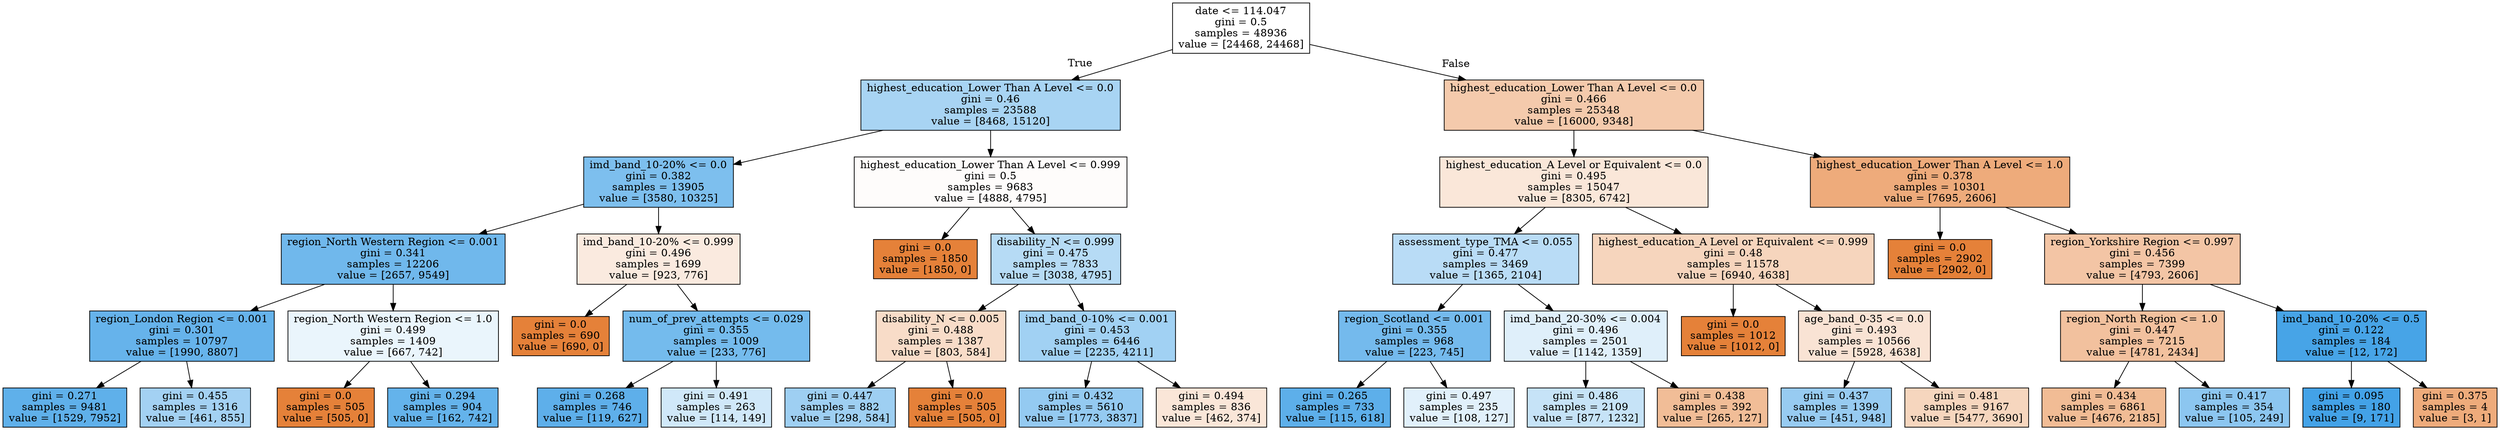 digraph Tree {
node [shape=box, style="filled", color="black"] ;
0 [label="date <= 114.047\ngini = 0.5\nsamples = 48936\nvalue = [24468, 24468]", fillcolor="#e5813900"] ;
1 [label="highest_education_Lower Than A Level <= 0.0\ngini = 0.46\nsamples = 23588\nvalue = [8468, 15120]", fillcolor="#399de570"] ;
0 -> 1 [labeldistance=2.5, labelangle=45, headlabel="True"] ;
2 [label="imd_band_10-20% <= 0.0\ngini = 0.382\nsamples = 13905\nvalue = [3580, 10325]", fillcolor="#399de5a7"] ;
1 -> 2 ;
3 [label="region_North Western Region <= 0.001\ngini = 0.341\nsamples = 12206\nvalue = [2657, 9549]", fillcolor="#399de5b8"] ;
2 -> 3 ;
4 [label="region_London Region <= 0.001\ngini = 0.301\nsamples = 10797\nvalue = [1990, 8807]", fillcolor="#399de5c5"] ;
3 -> 4 ;
5 [label="gini = 0.271\nsamples = 9481\nvalue = [1529, 7952]", fillcolor="#399de5ce"] ;
4 -> 5 ;
6 [label="gini = 0.455\nsamples = 1316\nvalue = [461, 855]", fillcolor="#399de576"] ;
4 -> 6 ;
7 [label="region_North Western Region <= 1.0\ngini = 0.499\nsamples = 1409\nvalue = [667, 742]", fillcolor="#399de51a"] ;
3 -> 7 ;
8 [label="gini = 0.0\nsamples = 505\nvalue = [505, 0]", fillcolor="#e58139ff"] ;
7 -> 8 ;
9 [label="gini = 0.294\nsamples = 904\nvalue = [162, 742]", fillcolor="#399de5c7"] ;
7 -> 9 ;
10 [label="imd_band_10-20% <= 0.999\ngini = 0.496\nsamples = 1699\nvalue = [923, 776]", fillcolor="#e5813929"] ;
2 -> 10 ;
11 [label="gini = 0.0\nsamples = 690\nvalue = [690, 0]", fillcolor="#e58139ff"] ;
10 -> 11 ;
12 [label="num_of_prev_attempts <= 0.029\ngini = 0.355\nsamples = 1009\nvalue = [233, 776]", fillcolor="#399de5b2"] ;
10 -> 12 ;
13 [label="gini = 0.268\nsamples = 746\nvalue = [119, 627]", fillcolor="#399de5cf"] ;
12 -> 13 ;
14 [label="gini = 0.491\nsamples = 263\nvalue = [114, 149]", fillcolor="#399de53c"] ;
12 -> 14 ;
15 [label="highest_education_Lower Than A Level <= 0.999\ngini = 0.5\nsamples = 9683\nvalue = [4888, 4795]", fillcolor="#e5813905"] ;
1 -> 15 ;
16 [label="gini = 0.0\nsamples = 1850\nvalue = [1850, 0]", fillcolor="#e58139ff"] ;
15 -> 16 ;
17 [label="disability_N <= 0.999\ngini = 0.475\nsamples = 7833\nvalue = [3038, 4795]", fillcolor="#399de55d"] ;
15 -> 17 ;
18 [label="disability_N <= 0.005\ngini = 0.488\nsamples = 1387\nvalue = [803, 584]", fillcolor="#e5813946"] ;
17 -> 18 ;
19 [label="gini = 0.447\nsamples = 882\nvalue = [298, 584]", fillcolor="#399de57d"] ;
18 -> 19 ;
20 [label="gini = 0.0\nsamples = 505\nvalue = [505, 0]", fillcolor="#e58139ff"] ;
18 -> 20 ;
21 [label="imd_band_0-10% <= 0.001\ngini = 0.453\nsamples = 6446\nvalue = [2235, 4211]", fillcolor="#399de578"] ;
17 -> 21 ;
22 [label="gini = 0.432\nsamples = 5610\nvalue = [1773, 3837]", fillcolor="#399de589"] ;
21 -> 22 ;
23 [label="gini = 0.494\nsamples = 836\nvalue = [462, 374]", fillcolor="#e5813931"] ;
21 -> 23 ;
24 [label="highest_education_Lower Than A Level <= 0.0\ngini = 0.466\nsamples = 25348\nvalue = [16000, 9348]", fillcolor="#e581396a"] ;
0 -> 24 [labeldistance=2.5, labelangle=-45, headlabel="False"] ;
25 [label="highest_education_A Level or Equivalent <= 0.0\ngini = 0.495\nsamples = 15047\nvalue = [8305, 6742]", fillcolor="#e5813930"] ;
24 -> 25 ;
26 [label="assessment_type_TMA <= 0.055\ngini = 0.477\nsamples = 3469\nvalue = [1365, 2104]", fillcolor="#399de55a"] ;
25 -> 26 ;
27 [label="region_Scotland <= 0.001\ngini = 0.355\nsamples = 968\nvalue = [223, 745]", fillcolor="#399de5b3"] ;
26 -> 27 ;
28 [label="gini = 0.265\nsamples = 733\nvalue = [115, 618]", fillcolor="#399de5d0"] ;
27 -> 28 ;
29 [label="gini = 0.497\nsamples = 235\nvalue = [108, 127]", fillcolor="#399de526"] ;
27 -> 29 ;
30 [label="imd_band_20-30% <= 0.004\ngini = 0.496\nsamples = 2501\nvalue = [1142, 1359]", fillcolor="#399de529"] ;
26 -> 30 ;
31 [label="gini = 0.486\nsamples = 2109\nvalue = [877, 1232]", fillcolor="#399de549"] ;
30 -> 31 ;
32 [label="gini = 0.438\nsamples = 392\nvalue = [265, 127]", fillcolor="#e5813985"] ;
30 -> 32 ;
33 [label="highest_education_A Level or Equivalent <= 0.999\ngini = 0.48\nsamples = 11578\nvalue = [6940, 4638]", fillcolor="#e5813955"] ;
25 -> 33 ;
34 [label="gini = 0.0\nsamples = 1012\nvalue = [1012, 0]", fillcolor="#e58139ff"] ;
33 -> 34 ;
35 [label="age_band_0-35 <= 0.0\ngini = 0.493\nsamples = 10566\nvalue = [5928, 4638]", fillcolor="#e5813937"] ;
33 -> 35 ;
36 [label="gini = 0.437\nsamples = 1399\nvalue = [451, 948]", fillcolor="#399de586"] ;
35 -> 36 ;
37 [label="gini = 0.481\nsamples = 9167\nvalue = [5477, 3690]", fillcolor="#e5813953"] ;
35 -> 37 ;
38 [label="highest_education_Lower Than A Level <= 1.0\ngini = 0.378\nsamples = 10301\nvalue = [7695, 2606]", fillcolor="#e58139a9"] ;
24 -> 38 ;
39 [label="gini = 0.0\nsamples = 2902\nvalue = [2902, 0]", fillcolor="#e58139ff"] ;
38 -> 39 ;
40 [label="region_Yorkshire Region <= 0.997\ngini = 0.456\nsamples = 7399\nvalue = [4793, 2606]", fillcolor="#e5813974"] ;
38 -> 40 ;
41 [label="region_North Region <= 1.0\ngini = 0.447\nsamples = 7215\nvalue = [4781, 2434]", fillcolor="#e581397d"] ;
40 -> 41 ;
42 [label="gini = 0.434\nsamples = 6861\nvalue = [4676, 2185]", fillcolor="#e5813988"] ;
41 -> 42 ;
43 [label="gini = 0.417\nsamples = 354\nvalue = [105, 249]", fillcolor="#399de593"] ;
41 -> 43 ;
44 [label="imd_band_10-20% <= 0.5\ngini = 0.122\nsamples = 184\nvalue = [12, 172]", fillcolor="#399de5ed"] ;
40 -> 44 ;
45 [label="gini = 0.095\nsamples = 180\nvalue = [9, 171]", fillcolor="#399de5f2"] ;
44 -> 45 ;
46 [label="gini = 0.375\nsamples = 4\nvalue = [3, 1]", fillcolor="#e58139aa"] ;
44 -> 46 ;
}